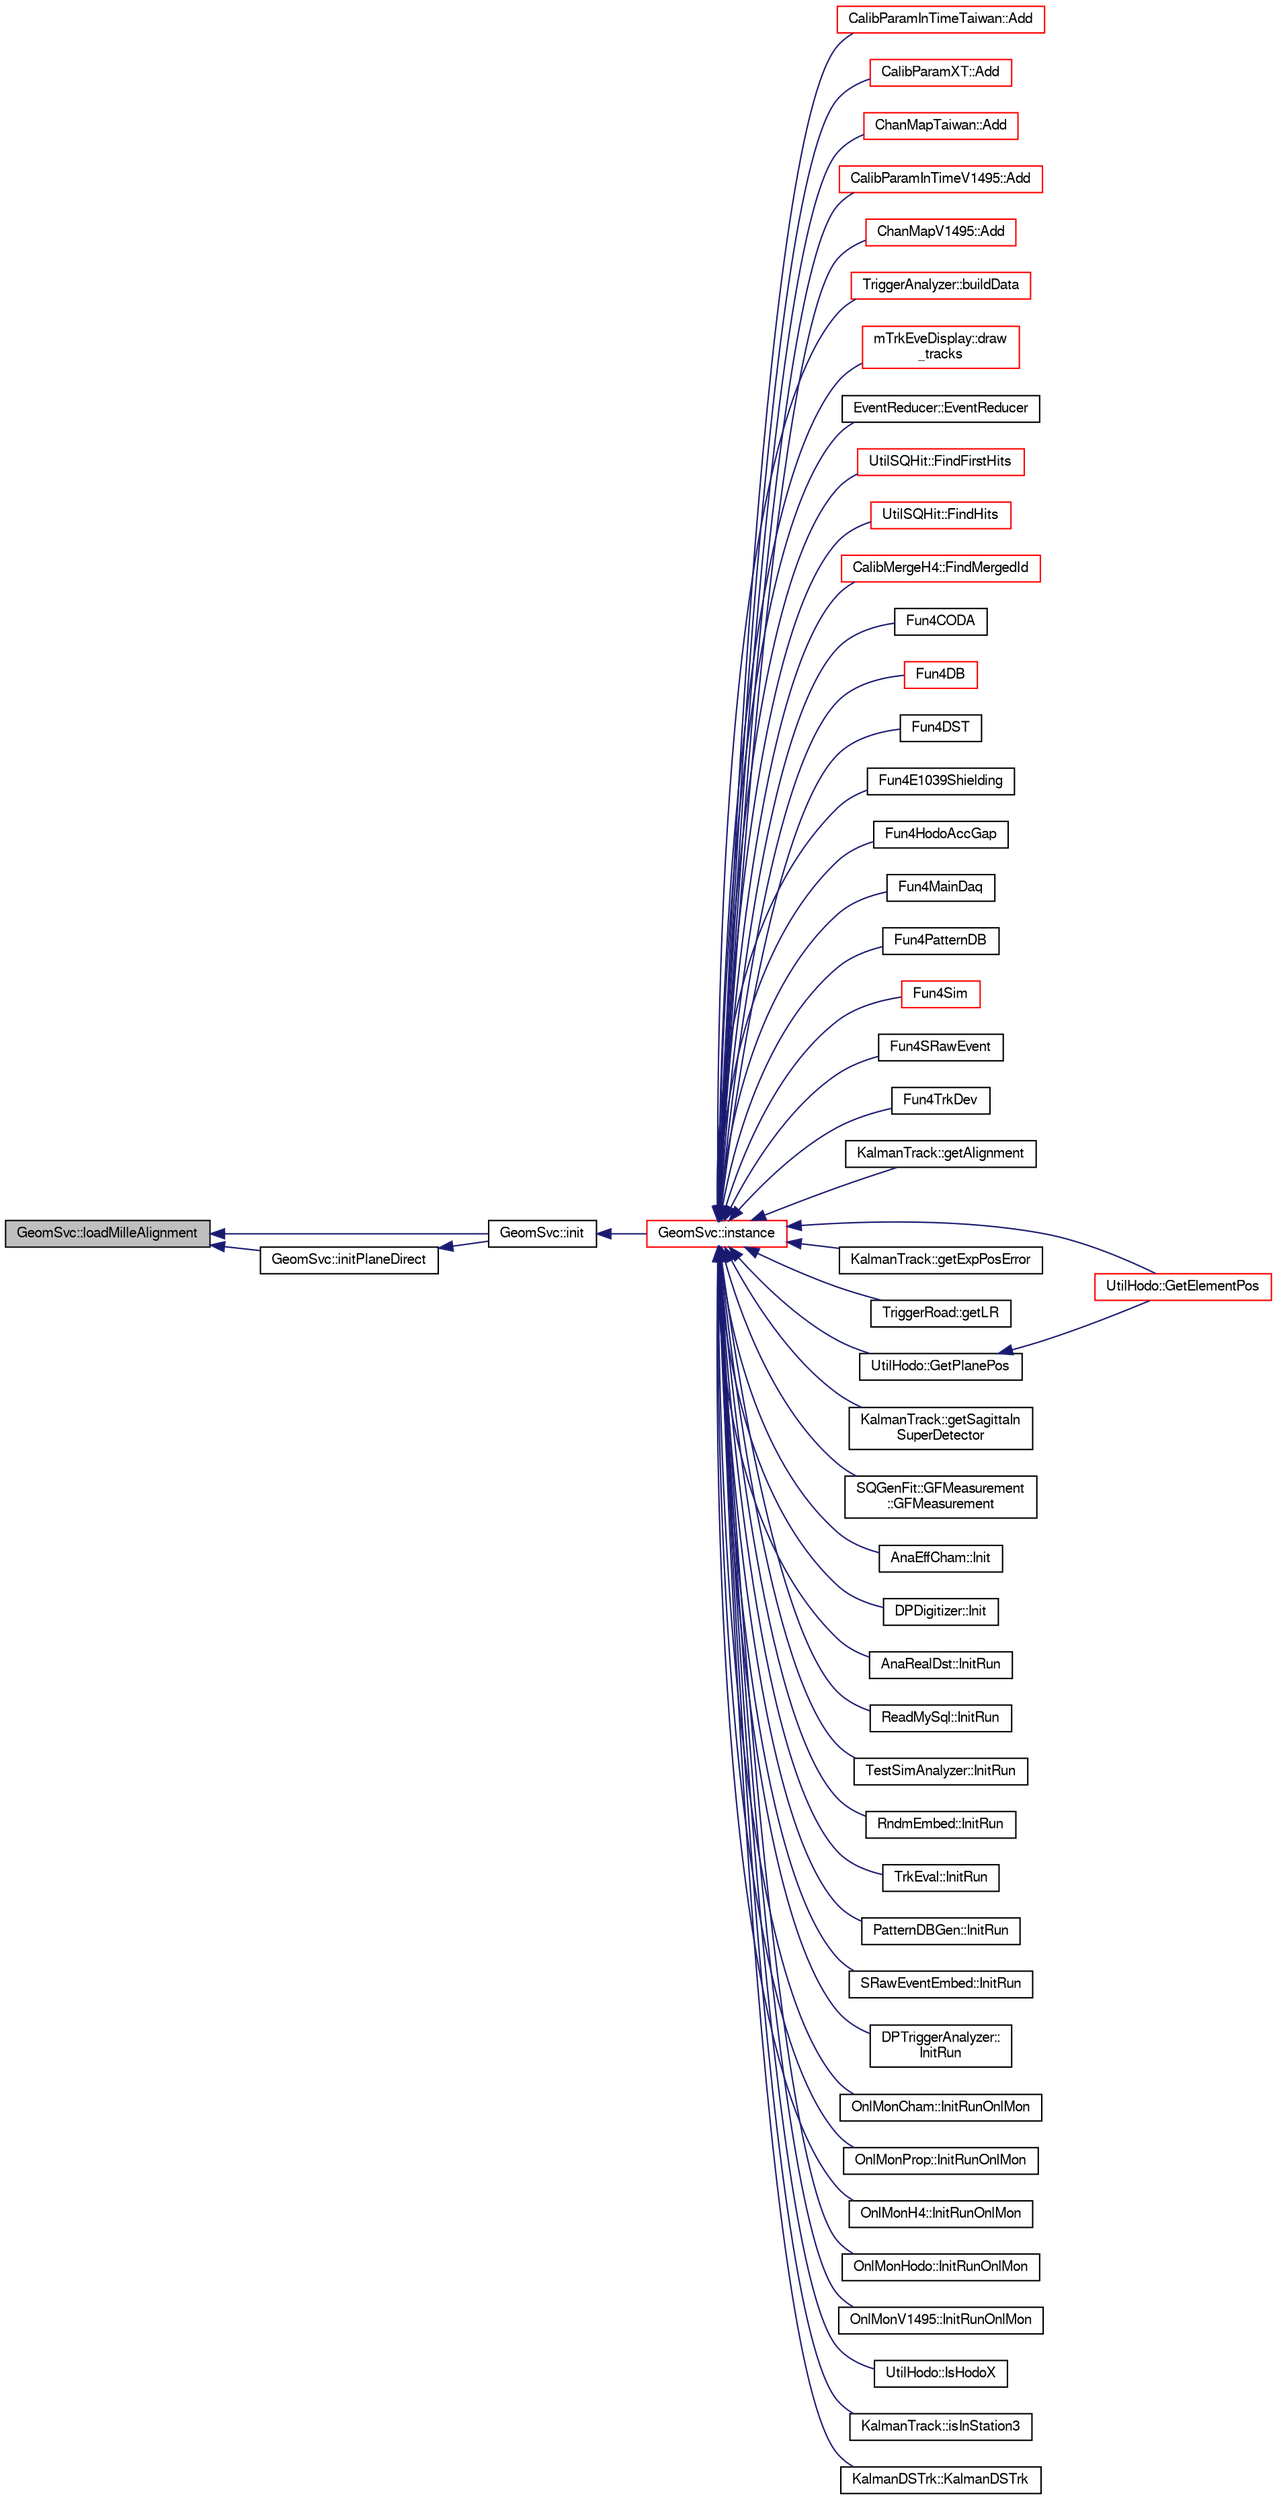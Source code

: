 digraph "GeomSvc::loadMilleAlignment"
{
  bgcolor="transparent";
  edge [fontname="FreeSans",fontsize="10",labelfontname="FreeSans",labelfontsize="10"];
  node [fontname="FreeSans",fontsize="10",shape=record];
  rankdir="LR";
  Node1 [label="GeomSvc::loadMilleAlignment",height=0.2,width=0.4,color="black", fillcolor="grey75", style="filled" fontcolor="black"];
  Node1 -> Node2 [dir="back",color="midnightblue",fontsize="10",style="solid",fontname="FreeSans"];
  Node2 [label="GeomSvc::init",height=0.2,width=0.4,color="black",URL="$d0/da0/classGeomSvc.html#a96ec4efc82cbaed0b5623e4dd69385b6",tooltip="Initialization, either from MySQL or from ascii file. "];
  Node2 -> Node3 [dir="back",color="midnightblue",fontsize="10",style="solid",fontname="FreeSans"];
  Node3 [label="GeomSvc::instance",height=0.2,width=0.4,color="red",URL="$d0/da0/classGeomSvc.html#a2b7ecf5467120206b9479654c48ad7c4",tooltip="singlton instance "];
  Node3 -> Node4 [dir="back",color="midnightblue",fontsize="10",style="solid",fontname="FreeSans"];
  Node4 [label="CalibParamInTimeTaiwan::Add",height=0.2,width=0.4,color="red",URL="$d7/dec/classCalibParamInTimeTaiwan.html#a1864ffda0e47eb50d37155b015ab41e3"];
  Node3 -> Node5 [dir="back",color="midnightblue",fontsize="10",style="solid",fontname="FreeSans"];
  Node5 [label="CalibParamXT::Add",height=0.2,width=0.4,color="red",URL="$da/d44/classCalibParamXT.html#a32a4f4fd39fdaf747ae045e46e58dd0e"];
  Node3 -> Node6 [dir="back",color="midnightblue",fontsize="10",style="solid",fontname="FreeSans"];
  Node6 [label="ChanMapTaiwan::Add",height=0.2,width=0.4,color="red",URL="$d3/d21/classChanMapTaiwan.html#a935b6903c5a4e4476f295f6a74185ec1"];
  Node3 -> Node7 [dir="back",color="midnightblue",fontsize="10",style="solid",fontname="FreeSans"];
  Node7 [label="CalibParamInTimeV1495::Add",height=0.2,width=0.4,color="red",URL="$d0/dd2/classCalibParamInTimeV1495.html#ac884b85f75be97c5e9739672aad4daa5"];
  Node3 -> Node8 [dir="back",color="midnightblue",fontsize="10",style="solid",fontname="FreeSans"];
  Node8 [label="ChanMapV1495::Add",height=0.2,width=0.4,color="red",URL="$d2/d4f/classChanMapV1495.html#a9d862c27c34e68d981207daaf607643c"];
  Node3 -> Node9 [dir="back",color="midnightblue",fontsize="10",style="solid",fontname="FreeSans"];
  Node9 [label="TriggerAnalyzer::buildData",height=0.2,width=0.4,color="red",URL="$d6/deb/classTriggerAnalyzer.html#a095d42811ed0348e26a4e42b1cc12d49"];
  Node3 -> Node10 [dir="back",color="midnightblue",fontsize="10",style="solid",fontname="FreeSans"];
  Node10 [label="mTrkEveDisplay::draw\l_tracks",height=0.2,width=0.4,color="red",URL="$d3/de7/classmTrkEveDisplay.html#a9dccd02ff8c77a1e34236d4575644100"];
  Node3 -> Node11 [dir="back",color="midnightblue",fontsize="10",style="solid",fontname="FreeSans"];
  Node11 [label="EventReducer::EventReducer",height=0.2,width=0.4,color="black",URL="$d5/dda/classEventReducer.html#a561a06dc56cee12696d12ba18d207433"];
  Node3 -> Node12 [dir="back",color="midnightblue",fontsize="10",style="solid",fontname="FreeSans"];
  Node12 [label="UtilSQHit::FindFirstHits",height=0.2,width=0.4,color="red",URL="$d0/dc5/namespaceUtilSQHit.html#abdff6fa42902fb1c95f27ed88e61e3f0"];
  Node3 -> Node13 [dir="back",color="midnightblue",fontsize="10",style="solid",fontname="FreeSans"];
  Node13 [label="UtilSQHit::FindHits",height=0.2,width=0.4,color="red",URL="$d0/dc5/namespaceUtilSQHit.html#aca695e2deb5df31564d6f1601816fe9e"];
  Node3 -> Node14 [dir="back",color="midnightblue",fontsize="10",style="solid",fontname="FreeSans"];
  Node14 [label="CalibMergeH4::FindMergedId",height=0.2,width=0.4,color="red",URL="$df/d49/classCalibMergeH4.html#a651755d39b1030cacdbf52a52ef67c63"];
  Node3 -> Node15 [dir="back",color="midnightblue",fontsize="10",style="solid",fontname="FreeSans"];
  Node15 [label="Fun4CODA",height=0.2,width=0.4,color="black",URL="$db/dbe/Fun4CODA_8C.html#a1bbee777074605aa2a59ddf9b2b52742"];
  Node3 -> Node16 [dir="back",color="midnightblue",fontsize="10",style="solid",fontname="FreeSans"];
  Node16 [label="Fun4DB",height=0.2,width=0.4,color="red",URL="$df/dc0/Fun4DB_8C.html#a156048b96f7485e3cc410afbc05fc286"];
  Node3 -> Node17 [dir="back",color="midnightblue",fontsize="10",style="solid",fontname="FreeSans"];
  Node17 [label="Fun4DST",height=0.2,width=0.4,color="black",URL="$de/daf/Fun4DST_8C.html#a6a43c5ad028285b022976fa872e60cbc"];
  Node3 -> Node18 [dir="back",color="midnightblue",fontsize="10",style="solid",fontname="FreeSans"];
  Node18 [label="Fun4E1039Shielding",height=0.2,width=0.4,color="black",URL="$d2/d24/Fun4E1039Shielding_8C.html#a42592782dd55d6e219305ff678a00dc2"];
  Node3 -> Node19 [dir="back",color="midnightblue",fontsize="10",style="solid",fontname="FreeSans"];
  Node19 [label="Fun4HodoAccGap",height=0.2,width=0.4,color="black",URL="$d6/d6a/Fun4HodoAccGap_8C.html#a7aaa0687f144d5e7b417d7e9ac5f36da"];
  Node3 -> Node20 [dir="back",color="midnightblue",fontsize="10",style="solid",fontname="FreeSans"];
  Node20 [label="Fun4MainDaq",height=0.2,width=0.4,color="black",URL="$de/d00/e1039-analysis_2OnlMonDev_2Fun4MainDaq_8C.html#ac28bfcc626ab9a3b0aea03bad954a5e5"];
  Node3 -> Node21 [dir="back",color="midnightblue",fontsize="10",style="solid",fontname="FreeSans"];
  Node21 [label="Fun4PatternDB",height=0.2,width=0.4,color="black",URL="$d7/d66/Fun4PatternDB_8C.html#a9e68afec0dfdd12961d550386529d5eb"];
  Node3 -> Node22 [dir="back",color="midnightblue",fontsize="10",style="solid",fontname="FreeSans"];
  Node22 [label="Fun4Sim",height=0.2,width=0.4,color="red",URL="$d7/d65/e1039-core_2macros_2Fun4Sim_8C.html#a5e9276116ae0064f58b288a1e0e4e3db"];
  Node3 -> Node23 [dir="back",color="midnightblue",fontsize="10",style="solid",fontname="FreeSans"];
  Node23 [label="Fun4SRawEvent",height=0.2,width=0.4,color="black",URL="$d8/de7/Fun4SRawEvent_8C.html#aaa9bb2e956ce860a8cb6e7845bcc4ed5"];
  Node3 -> Node24 [dir="back",color="midnightblue",fontsize="10",style="solid",fontname="FreeSans"];
  Node24 [label="Fun4TrkDev",height=0.2,width=0.4,color="black",URL="$d2/d3a/Fun4TrkDev_8C.html#abd98cf50196a6ad7cb2289d1f0442b73"];
  Node3 -> Node25 [dir="back",color="midnightblue",fontsize="10",style="solid",fontname="FreeSans"];
  Node25 [label="KalmanTrack::getAlignment",height=0.2,width=0.4,color="black",URL="$d9/dc3/classKalmanTrack.html#a130df9a64175b4854a25f0de3120cf91"];
  Node3 -> Node26 [dir="back",color="midnightblue",fontsize="10",style="solid",fontname="FreeSans"];
  Node26 [label="UtilHodo::GetElementPos",height=0.2,width=0.4,color="red",URL="$d9/d7c/namespaceUtilHodo.html#aa969bb67fd62bb607c12ca68a992c69a"];
  Node3 -> Node27 [dir="back",color="midnightblue",fontsize="10",style="solid",fontname="FreeSans"];
  Node27 [label="KalmanTrack::getExpPosError",height=0.2,width=0.4,color="black",URL="$d9/dc3/classKalmanTrack.html#abfa2e153a77c41a07e0821aaed4ec834"];
  Node3 -> Node28 [dir="back",color="midnightblue",fontsize="10",style="solid",fontname="FreeSans"];
  Node28 [label="TriggerRoad::getLR",height=0.2,width=0.4,color="black",URL="$d5/d72/classTriggerRoad.html#a427d8d8c38db73607327ca6ae3b389b4"];
  Node3 -> Node29 [dir="back",color="midnightblue",fontsize="10",style="solid",fontname="FreeSans"];
  Node29 [label="UtilHodo::GetPlanePos",height=0.2,width=0.4,color="black",URL="$d9/d7c/namespaceUtilHodo.html#a1b46f5fa340d48eb176f18d4f87bf7d2"];
  Node29 -> Node26 [dir="back",color="midnightblue",fontsize="10",style="solid",fontname="FreeSans"];
  Node3 -> Node30 [dir="back",color="midnightblue",fontsize="10",style="solid",fontname="FreeSans"];
  Node30 [label="KalmanTrack::getSagittaIn\lSuperDetector",height=0.2,width=0.4,color="black",URL="$d9/dc3/classKalmanTrack.html#ac73a7ff611d9b0a7cf77eb1775901036"];
  Node3 -> Node31 [dir="back",color="midnightblue",fontsize="10",style="solid",fontname="FreeSans"];
  Node31 [label="SQGenFit::GFMeasurement\l::GFMeasurement",height=0.2,width=0.4,color="black",URL="$d4/d9d/classSQGenFit_1_1GFMeasurement.html#ae83ac0b6a0fe46329ba41826b3922ea4"];
  Node3 -> Node32 [dir="back",color="midnightblue",fontsize="10",style="solid",fontname="FreeSans"];
  Node32 [label="AnaEffCham::Init",height=0.2,width=0.4,color="black",URL="$db/d63/classAnaEffCham.html#a021930645fd4860443e719041e2c1604"];
  Node3 -> Node33 [dir="back",color="midnightblue",fontsize="10",style="solid",fontname="FreeSans"];
  Node33 [label="DPDigitizer::Init",height=0.2,width=0.4,color="black",URL="$d6/d98/classDPDigitizer.html#a4b1a5b0ce0dc72295a82b03060b03b3a"];
  Node3 -> Node34 [dir="back",color="midnightblue",fontsize="10",style="solid",fontname="FreeSans"];
  Node34 [label="AnaRealDst::InitRun",height=0.2,width=0.4,color="black",URL="$d0/d63/classAnaRealDst.html#a0e3d58e69746659214a73bb9460ae7d7"];
  Node3 -> Node35 [dir="back",color="midnightblue",fontsize="10",style="solid",fontname="FreeSans"];
  Node35 [label="ReadMySql::InitRun",height=0.2,width=0.4,color="black",URL="$db/dda/classReadMySql.html#ab73b7895d9b3e258b58f31b66b93a827"];
  Node3 -> Node36 [dir="back",color="midnightblue",fontsize="10",style="solid",fontname="FreeSans"];
  Node36 [label="TestSimAnalyzer::InitRun",height=0.2,width=0.4,color="black",URL="$d6/d20/classTestSimAnalyzer.html#ae8f798f09366d821d98ff2a98e971146"];
  Node3 -> Node37 [dir="back",color="midnightblue",fontsize="10",style="solid",fontname="FreeSans"];
  Node37 [label="RndmEmbed::InitRun",height=0.2,width=0.4,color="black",URL="$d9/d0c/classRndmEmbed.html#a5cb455956c81cb828949df893636ae4f"];
  Node3 -> Node38 [dir="back",color="midnightblue",fontsize="10",style="solid",fontname="FreeSans"];
  Node38 [label="TrkEval::InitRun",height=0.2,width=0.4,color="black",URL="$de/d2f/classTrkEval.html#a4e05fcd4f4c77fbd435eadc894c931d6"];
  Node3 -> Node39 [dir="back",color="midnightblue",fontsize="10",style="solid",fontname="FreeSans"];
  Node39 [label="PatternDBGen::InitRun",height=0.2,width=0.4,color="black",URL="$de/d1e/classPatternDBGen.html#a87e612e5216817601f5f3d8a94fca218"];
  Node3 -> Node40 [dir="back",color="midnightblue",fontsize="10",style="solid",fontname="FreeSans"];
  Node40 [label="SRawEventEmbed::InitRun",height=0.2,width=0.4,color="black",URL="$d4/d36/classSRawEventEmbed.html#a2eb8e21f569c277ccdac2aedbd29aaf7"];
  Node3 -> Node41 [dir="back",color="midnightblue",fontsize="10",style="solid",fontname="FreeSans"];
  Node41 [label="DPTriggerAnalyzer::\lInitRun",height=0.2,width=0.4,color="black",URL="$d8/dda/classDPTriggerAnalyzer.html#a1e285dfeac51e81a9d802261338e4ee3",tooltip="module initialization "];
  Node3 -> Node42 [dir="back",color="midnightblue",fontsize="10",style="solid",fontname="FreeSans"];
  Node42 [label="OnlMonCham::InitRunOnlMon",height=0.2,width=0.4,color="black",URL="$db/d15/classOnlMonCham.html#aaf9e68b3b806ed449fb7d5e3e54b03cd"];
  Node3 -> Node43 [dir="back",color="midnightblue",fontsize="10",style="solid",fontname="FreeSans"];
  Node43 [label="OnlMonProp::InitRunOnlMon",height=0.2,width=0.4,color="black",URL="$d7/dac/classOnlMonProp.html#aeb8c4230a23173cc8d3d27db00d98be0"];
  Node3 -> Node44 [dir="back",color="midnightblue",fontsize="10",style="solid",fontname="FreeSans"];
  Node44 [label="OnlMonH4::InitRunOnlMon",height=0.2,width=0.4,color="black",URL="$d2/d02/classOnlMonH4.html#a4903332f47864785a12cf8f4938dd0c3"];
  Node3 -> Node45 [dir="back",color="midnightblue",fontsize="10",style="solid",fontname="FreeSans"];
  Node45 [label="OnlMonHodo::InitRunOnlMon",height=0.2,width=0.4,color="black",URL="$d8/dc8/classOnlMonHodo.html#a7722572b5da3befd0a1d4ccbae0f903d"];
  Node3 -> Node46 [dir="back",color="midnightblue",fontsize="10",style="solid",fontname="FreeSans"];
  Node46 [label="OnlMonV1495::InitRunOnlMon",height=0.2,width=0.4,color="black",URL="$d6/d41/classOnlMonV1495.html#a89a01d9a67e3993664c0ebaa343bdf77"];
  Node3 -> Node47 [dir="back",color="midnightblue",fontsize="10",style="solid",fontname="FreeSans"];
  Node47 [label="UtilHodo::IsHodoX",height=0.2,width=0.4,color="black",URL="$d9/d7c/namespaceUtilHodo.html#a7334addb67c8b67cfeb31dd878115760"];
  Node3 -> Node48 [dir="back",color="midnightblue",fontsize="10",style="solid",fontname="FreeSans"];
  Node48 [label="KalmanTrack::isInStation3",height=0.2,width=0.4,color="black",URL="$d9/dc3/classKalmanTrack.html#ac7e41743680505a0c0951c730921f0a9",tooltip="Check if the seed goes to station 3+ or station 3-. "];
  Node3 -> Node49 [dir="back",color="midnightblue",fontsize="10",style="solid",fontname="FreeSans"];
  Node49 [label="KalmanDSTrk::KalmanDSTrk",height=0.2,width=0.4,color="black",URL="$db/daa/classKalmanDSTrk.html#a2fb58f43f56bcfd897927d4b4464e390"];
  Node1 -> Node50 [dir="back",color="midnightblue",fontsize="10",style="solid",fontname="FreeSans"];
  Node50 [label="GeomSvc::initPlaneDirect",height=0.2,width=0.4,color="black",URL="$d0/da0/classGeomSvc.html#a0d550b9f787318d57cdae9db2d04d6fb"];
  Node50 -> Node2 [dir="back",color="midnightblue",fontsize="10",style="solid",fontname="FreeSans"];
}
